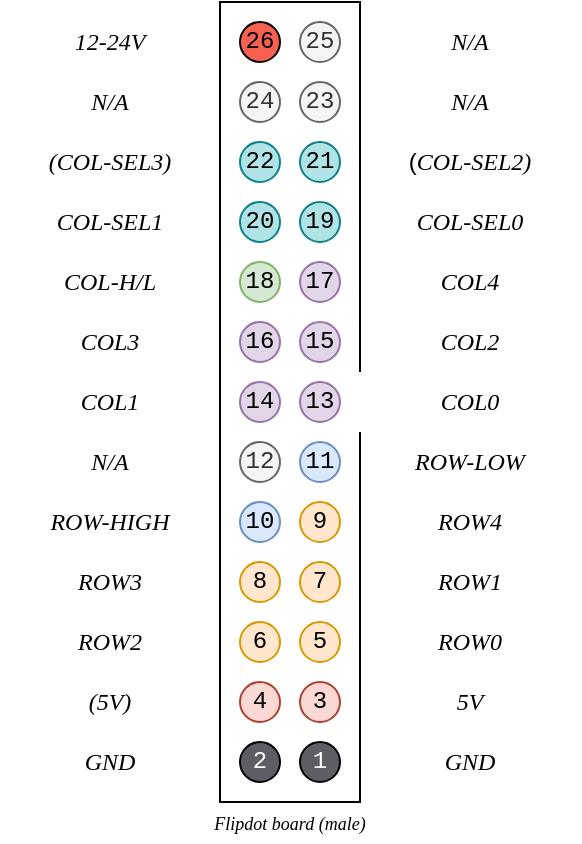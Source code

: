 <mxfile version="26.0.16">
  <diagram name="Page-1" id="HuCBM5EOJyZlMPoAAilj">
    <mxGraphModel dx="478" dy="249" grid="1" gridSize="10" guides="1" tooltips="1" connect="1" arrows="1" fold="1" page="1" pageScale="1" pageWidth="850" pageHeight="1100" math="0" shadow="0">
      <root>
        <mxCell id="0" />
        <mxCell id="1" parent="0" />
        <mxCell id="BwBNxBUWuylmB4F1kNMD-58" value="" style="rounded=0;whiteSpace=wrap;html=1;" vertex="1" parent="1">
          <mxGeometry x="690" y="700" width="70" height="400" as="geometry" />
        </mxCell>
        <mxCell id="BwBNxBUWuylmB4F1kNMD-59" value="26" style="ellipse;whiteSpace=wrap;html=1;aspect=fixed;fillColor=#f66151;fontFamily=Courier New;" vertex="1" parent="1">
          <mxGeometry x="700" y="710" width="20" height="20" as="geometry" />
        </mxCell>
        <mxCell id="BwBNxBUWuylmB4F1kNMD-62" value="&lt;font color=&quot;#ffffff&quot;&gt;1&lt;/font&gt;" style="ellipse;whiteSpace=wrap;html=1;aspect=fixed;fillColor=#5e5c64;strokeColor=#000000;fontFamily=Courier New;" vertex="1" parent="1">
          <mxGeometry x="730" y="1070" width="20" height="20" as="geometry" />
        </mxCell>
        <mxCell id="BwBNxBUWuylmB4F1kNMD-63" value="&lt;i&gt;&lt;font style=&quot;font-size: 9px;&quot; face=&quot;Verdana&quot;&gt;Flipdot board (male)&lt;br&gt;&lt;/font&gt;&lt;/i&gt;" style="text;html=1;strokeColor=none;fillColor=none;align=center;verticalAlign=middle;whiteSpace=wrap;rounded=0;" vertex="1" parent="1">
          <mxGeometry x="670" y="1100" width="110" height="20" as="geometry" />
        </mxCell>
        <mxCell id="BwBNxBUWuylmB4F1kNMD-64" value="24" style="ellipse;whiteSpace=wrap;html=1;aspect=fixed;fontFamily=Courier New;fillColor=#f5f5f5;fontColor=#333333;strokeColor=#666666;" vertex="1" parent="1">
          <mxGeometry x="700" y="740" width="20" height="20" as="geometry" />
        </mxCell>
        <mxCell id="BwBNxBUWuylmB4F1kNMD-65" value="23" style="ellipse;whiteSpace=wrap;html=1;aspect=fixed;fontFamily=Courier New;fillColor=#f5f5f5;fontColor=#333333;strokeColor=#666666;" vertex="1" parent="1">
          <mxGeometry x="730" y="740" width="20" height="20" as="geometry" />
        </mxCell>
        <mxCell id="BwBNxBUWuylmB4F1kNMD-66" value="21" style="ellipse;whiteSpace=wrap;html=1;aspect=fixed;fontFamily=Courier New;fillColor=#b0e3e6;strokeColor=#0e8088;" vertex="1" parent="1">
          <mxGeometry x="730" y="770" width="20" height="20" as="geometry" />
        </mxCell>
        <mxCell id="BwBNxBUWuylmB4F1kNMD-67" value="20" style="ellipse;whiteSpace=wrap;html=1;aspect=fixed;fontFamily=Courier New;fillColor=#b0e3e6;strokeColor=#0e8088;" vertex="1" parent="1">
          <mxGeometry x="700" y="800" width="20" height="20" as="geometry" />
        </mxCell>
        <mxCell id="BwBNxBUWuylmB4F1kNMD-68" value="19" style="ellipse;whiteSpace=wrap;html=1;aspect=fixed;fontFamily=Courier New;fillColor=#b0e3e6;strokeColor=#0e8088;" vertex="1" parent="1">
          <mxGeometry x="730" y="800" width="20" height="20" as="geometry" />
        </mxCell>
        <mxCell id="BwBNxBUWuylmB4F1kNMD-69" value="22" style="ellipse;whiteSpace=wrap;html=1;aspect=fixed;fontFamily=Courier New;fillColor=#b0e3e6;strokeColor=#0e8088;" vertex="1" parent="1">
          <mxGeometry x="700" y="770" width="20" height="20" as="geometry" />
        </mxCell>
        <mxCell id="BwBNxBUWuylmB4F1kNMD-70" value="18" style="ellipse;whiteSpace=wrap;html=1;aspect=fixed;fontFamily=Courier New;fillColor=#d5e8d4;strokeColor=#82b366;" vertex="1" parent="1">
          <mxGeometry x="700" y="830" width="20" height="20" as="geometry" />
        </mxCell>
        <mxCell id="BwBNxBUWuylmB4F1kNMD-71" value="17" style="ellipse;whiteSpace=wrap;html=1;aspect=fixed;fontFamily=Courier New;fillColor=#e1d5e7;strokeColor=#9673a6;" vertex="1" parent="1">
          <mxGeometry x="730" y="830" width="20" height="20" as="geometry" />
        </mxCell>
        <mxCell id="BwBNxBUWuylmB4F1kNMD-72" value="15" style="ellipse;whiteSpace=wrap;html=1;aspect=fixed;fontFamily=Courier New;fillColor=#e1d5e7;strokeColor=#9673a6;" vertex="1" parent="1">
          <mxGeometry x="730" y="860" width="20" height="20" as="geometry" />
        </mxCell>
        <mxCell id="BwBNxBUWuylmB4F1kNMD-73" value="14" style="ellipse;whiteSpace=wrap;html=1;aspect=fixed;fontFamily=Courier New;fillColor=#e1d5e7;strokeColor=#9673a6;" vertex="1" parent="1">
          <mxGeometry x="700" y="890" width="20" height="20" as="geometry" />
        </mxCell>
        <mxCell id="BwBNxBUWuylmB4F1kNMD-74" value="13" style="ellipse;whiteSpace=wrap;html=1;aspect=fixed;fontFamily=Courier New;fillColor=#e1d5e7;strokeColor=#9673a6;" vertex="1" parent="1">
          <mxGeometry x="730" y="890" width="20" height="20" as="geometry" />
        </mxCell>
        <mxCell id="BwBNxBUWuylmB4F1kNMD-75" value="16" style="ellipse;whiteSpace=wrap;html=1;aspect=fixed;fontFamily=Courier New;fillColor=#e1d5e7;strokeColor=#9673a6;" vertex="1" parent="1">
          <mxGeometry x="700" y="860" width="20" height="20" as="geometry" />
        </mxCell>
        <mxCell id="BwBNxBUWuylmB4F1kNMD-76" value="12" style="ellipse;whiteSpace=wrap;html=1;aspect=fixed;fontFamily=Courier New;fillStyle=solid;fillColor=#f5f5f5;fontColor=#333333;strokeColor=#666666;" vertex="1" parent="1">
          <mxGeometry x="700" y="920" width="20" height="20" as="geometry" />
        </mxCell>
        <mxCell id="BwBNxBUWuylmB4F1kNMD-77" value="11" style="ellipse;whiteSpace=wrap;html=1;aspect=fixed;fontFamily=Courier New;fillColor=#dae8fc;strokeColor=#6c8ebf;" vertex="1" parent="1">
          <mxGeometry x="730" y="920" width="20" height="20" as="geometry" />
        </mxCell>
        <mxCell id="BwBNxBUWuylmB4F1kNMD-78" value="9" style="ellipse;whiteSpace=wrap;html=1;aspect=fixed;fontFamily=Courier New;fillColor=#ffe6cc;strokeColor=#d79b00;" vertex="1" parent="1">
          <mxGeometry x="730" y="950" width="20" height="20" as="geometry" />
        </mxCell>
        <mxCell id="BwBNxBUWuylmB4F1kNMD-79" value="8" style="ellipse;whiteSpace=wrap;html=1;aspect=fixed;fontFamily=Courier New;fillColor=#ffe6cc;strokeColor=#d79b00;" vertex="1" parent="1">
          <mxGeometry x="700" y="980" width="20" height="20" as="geometry" />
        </mxCell>
        <mxCell id="BwBNxBUWuylmB4F1kNMD-80" value="7" style="ellipse;whiteSpace=wrap;html=1;aspect=fixed;fontFamily=Courier New;fillColor=#ffe6cc;strokeColor=#d79b00;" vertex="1" parent="1">
          <mxGeometry x="730" y="980" width="20" height="20" as="geometry" />
        </mxCell>
        <mxCell id="BwBNxBUWuylmB4F1kNMD-81" value="10" style="ellipse;whiteSpace=wrap;html=1;aspect=fixed;fontFamily=Courier New;fillColor=#dae8fc;strokeColor=#6c8ebf;" vertex="1" parent="1">
          <mxGeometry x="700" y="950" width="20" height="20" as="geometry" />
        </mxCell>
        <mxCell id="BwBNxBUWuylmB4F1kNMD-82" value="6" style="ellipse;whiteSpace=wrap;html=1;aspect=fixed;fontFamily=Courier New;fillColor=#ffe6cc;strokeColor=#d79b00;" vertex="1" parent="1">
          <mxGeometry x="700" y="1010" width="20" height="20" as="geometry" />
        </mxCell>
        <mxCell id="BwBNxBUWuylmB4F1kNMD-83" value="5" style="ellipse;whiteSpace=wrap;html=1;aspect=fixed;fontFamily=Courier New;fillColor=#ffe6cc;strokeColor=#d79b00;" vertex="1" parent="1">
          <mxGeometry x="730" y="1010" width="20" height="20" as="geometry" />
        </mxCell>
        <mxCell id="BwBNxBUWuylmB4F1kNMD-84" value="3" style="ellipse;whiteSpace=wrap;html=1;aspect=fixed;fontFamily=Courier New;fillColor=#fad9d5;strokeColor=#ae4132;" vertex="1" parent="1">
          <mxGeometry x="730" y="1040" width="20" height="20" as="geometry" />
        </mxCell>
        <mxCell id="BwBNxBUWuylmB4F1kNMD-85" value="4" style="ellipse;whiteSpace=wrap;html=1;aspect=fixed;fontFamily=Courier New;fillColor=#fad9d5;strokeColor=#ae4132;" vertex="1" parent="1">
          <mxGeometry x="700" y="1040" width="20" height="20" as="geometry" />
        </mxCell>
        <mxCell id="BwBNxBUWuylmB4F1kNMD-86" value="" style="endArrow=none;html=1;rounded=0;strokeColor=#ffffff;strokeWidth=2;" edge="1" parent="1">
          <mxGeometry width="50" height="50" relative="1" as="geometry">
            <mxPoint x="760" y="915" as="sourcePoint" />
            <mxPoint x="760" y="885" as="targetPoint" />
          </mxGeometry>
        </mxCell>
        <mxCell id="BwBNxBUWuylmB4F1kNMD-87" value="&lt;font color=&quot;#ffffff&quot;&gt;2&lt;/font&gt;" style="ellipse;whiteSpace=wrap;html=1;aspect=fixed;fillColor=#5e5c64;strokeColor=#000000;fontFamily=Courier New;" vertex="1" parent="1">
          <mxGeometry x="700" y="1070" width="20" height="20" as="geometry" />
        </mxCell>
        <mxCell id="BwBNxBUWuylmB4F1kNMD-88" value="&lt;font face=&quot;Verdana&quot;&gt;&lt;i&gt;12-24V&lt;/i&gt;&lt;/font&gt;" style="text;html=1;strokeColor=none;fillColor=none;align=center;verticalAlign=middle;whiteSpace=wrap;rounded=0;" vertex="1" parent="1">
          <mxGeometry x="580" y="710" width="110" height="20" as="geometry" />
        </mxCell>
        <mxCell id="BwBNxBUWuylmB4F1kNMD-89" value="&lt;font face=&quot;Verdana&quot;&gt;&lt;i&gt;(5V)&lt;/i&gt;&lt;/font&gt;" style="text;html=1;strokeColor=none;fillColor=none;align=center;verticalAlign=middle;whiteSpace=wrap;rounded=0;" vertex="1" parent="1">
          <mxGeometry x="580" y="1040" width="110" height="20" as="geometry" />
        </mxCell>
        <mxCell id="BwBNxBUWuylmB4F1kNMD-90" value="&lt;font face=&quot;Verdana&quot;&gt;&lt;i&gt;GND&lt;/i&gt;&lt;/font&gt;" style="text;html=1;strokeColor=none;fillColor=none;align=center;verticalAlign=middle;whiteSpace=wrap;rounded=0;" vertex="1" parent="1">
          <mxGeometry x="760" y="1070" width="110" height="20" as="geometry" />
        </mxCell>
        <mxCell id="BwBNxBUWuylmB4F1kNMD-91" value="&lt;font face=&quot;Verdana&quot;&gt;&lt;i&gt;ROW0&lt;/i&gt;&lt;/font&gt;" style="text;html=1;strokeColor=none;fillColor=none;align=center;verticalAlign=middle;whiteSpace=wrap;rounded=0;" vertex="1" parent="1">
          <mxGeometry x="760" y="1010" width="110" height="20" as="geometry" />
        </mxCell>
        <mxCell id="BwBNxBUWuylmB4F1kNMD-92" value="&lt;font face=&quot;Verdana&quot;&gt;&lt;i&gt;ROW1&lt;/i&gt;&lt;/font&gt;" style="text;html=1;strokeColor=none;fillColor=none;align=center;verticalAlign=middle;whiteSpace=wrap;rounded=0;" vertex="1" parent="1">
          <mxGeometry x="760" y="980" width="110" height="20" as="geometry" />
        </mxCell>
        <mxCell id="BwBNxBUWuylmB4F1kNMD-93" value="&lt;font face=&quot;Verdana&quot;&gt;&lt;i&gt;ROW-LOW&lt;/i&gt;&lt;/font&gt;" style="text;html=1;strokeColor=none;fillColor=none;align=center;verticalAlign=middle;whiteSpace=wrap;rounded=0;" vertex="1" parent="1">
          <mxGeometry x="760" y="920" width="110" height="20" as="geometry" />
        </mxCell>
        <mxCell id="BwBNxBUWuylmB4F1kNMD-94" value="&lt;font face=&quot;Verdana&quot;&gt;&lt;i&gt;ROW4&lt;/i&gt;&lt;/font&gt;" style="text;html=1;strokeColor=none;fillColor=none;align=center;verticalAlign=middle;whiteSpace=wrap;rounded=0;" vertex="1" parent="1">
          <mxGeometry x="760" y="950" width="110" height="20" as="geometry" />
        </mxCell>
        <mxCell id="BwBNxBUWuylmB4F1kNMD-95" value="&lt;font face=&quot;Verdana&quot;&gt;&lt;i&gt;ROW2&lt;/i&gt;&lt;/font&gt;" style="text;html=1;strokeColor=none;fillColor=none;align=center;verticalAlign=middle;whiteSpace=wrap;rounded=0;" vertex="1" parent="1">
          <mxGeometry x="580" y="1010" width="110" height="20" as="geometry" />
        </mxCell>
        <mxCell id="BwBNxBUWuylmB4F1kNMD-96" value="&lt;font face=&quot;Verdana&quot;&gt;&lt;i&gt;ROW3&lt;/i&gt;&lt;/font&gt;" style="text;html=1;strokeColor=none;fillColor=none;align=center;verticalAlign=middle;whiteSpace=wrap;rounded=0;" vertex="1" parent="1">
          <mxGeometry x="580" y="980" width="110" height="20" as="geometry" />
        </mxCell>
        <mxCell id="BwBNxBUWuylmB4F1kNMD-97" value="&lt;font face=&quot;Verdana&quot;&gt;&lt;i&gt;ROW-HIGH&lt;/i&gt;&lt;/font&gt;" style="text;html=1;strokeColor=none;fillColor=none;align=center;verticalAlign=middle;whiteSpace=wrap;rounded=0;" vertex="1" parent="1">
          <mxGeometry x="580" y="950" width="110" height="20" as="geometry" />
        </mxCell>
        <mxCell id="BwBNxBUWuylmB4F1kNMD-98" value="&lt;font face=&quot;Verdana&quot;&gt;&lt;i&gt;N/A&lt;/i&gt;&lt;/font&gt;" style="text;html=1;strokeColor=none;fillColor=none;align=center;verticalAlign=middle;whiteSpace=wrap;rounded=0;" vertex="1" parent="1">
          <mxGeometry x="580" y="920" width="110" height="20" as="geometry" />
        </mxCell>
        <mxCell id="BwBNxBUWuylmB4F1kNMD-99" value="&lt;font face=&quot;Verdana&quot;&gt;&lt;i&gt;COL0&lt;/i&gt;&lt;/font&gt;" style="text;html=1;strokeColor=none;fillColor=none;align=center;verticalAlign=middle;whiteSpace=wrap;rounded=0;" vertex="1" parent="1">
          <mxGeometry x="760" y="890" width="110" height="20" as="geometry" />
        </mxCell>
        <mxCell id="BwBNxBUWuylmB4F1kNMD-100" value="&lt;font face=&quot;Verdana&quot;&gt;&lt;i&gt;COL2&lt;/i&gt;&lt;/font&gt;" style="text;html=1;strokeColor=none;fillColor=none;align=center;verticalAlign=middle;whiteSpace=wrap;rounded=0;" vertex="1" parent="1">
          <mxGeometry x="760" y="860" width="110" height="20" as="geometry" />
        </mxCell>
        <mxCell id="BwBNxBUWuylmB4F1kNMD-101" value="&lt;font face=&quot;Verdana&quot;&gt;&lt;i&gt;COL4&lt;/i&gt;&lt;/font&gt;" style="text;html=1;strokeColor=none;fillColor=none;align=center;verticalAlign=middle;whiteSpace=wrap;rounded=0;" vertex="1" parent="1">
          <mxGeometry x="760" y="830" width="110" height="20" as="geometry" />
        </mxCell>
        <mxCell id="BwBNxBUWuylmB4F1kNMD-102" value="&lt;font face=&quot;Verdana&quot;&gt;&lt;i&gt;COL-SEL0&lt;/i&gt;&lt;/font&gt;" style="text;html=1;strokeColor=none;fillColor=none;align=center;verticalAlign=middle;whiteSpace=wrap;rounded=0;" vertex="1" parent="1">
          <mxGeometry x="760" y="800" width="110" height="20" as="geometry" />
        </mxCell>
        <mxCell id="BwBNxBUWuylmB4F1kNMD-103" value="(&lt;font face=&quot;Verdana&quot;&gt;&lt;i&gt;COL-SEL2)&lt;/i&gt;&lt;/font&gt;" style="text;html=1;strokeColor=none;fillColor=none;align=center;verticalAlign=middle;whiteSpace=wrap;rounded=0;" vertex="1" parent="1">
          <mxGeometry x="760" y="770" width="110" height="20" as="geometry" />
        </mxCell>
        <mxCell id="BwBNxBUWuylmB4F1kNMD-104" value="&lt;font face=&quot;Verdana&quot;&gt;&lt;i&gt;N/A&lt;/i&gt;&lt;/font&gt;" style="text;html=1;strokeColor=none;fillColor=none;align=center;verticalAlign=middle;whiteSpace=wrap;rounded=0;" vertex="1" parent="1">
          <mxGeometry x="760" y="740" width="110" height="20" as="geometry" />
        </mxCell>
        <mxCell id="BwBNxBUWuylmB4F1kNMD-106" value="&lt;font face=&quot;Verdana&quot;&gt;&lt;i&gt;COL-H/L&lt;/i&gt;&lt;/font&gt;" style="text;html=1;strokeColor=none;fillColor=none;align=center;verticalAlign=middle;whiteSpace=wrap;rounded=0;" vertex="1" parent="1">
          <mxGeometry x="580" y="830" width="110" height="20" as="geometry" />
        </mxCell>
        <mxCell id="BwBNxBUWuylmB4F1kNMD-107" value="&lt;font face=&quot;Verdana&quot;&gt;&lt;i&gt;COL3&lt;/i&gt;&lt;/font&gt;" style="text;html=1;strokeColor=none;fillColor=none;align=center;verticalAlign=middle;whiteSpace=wrap;rounded=0;" vertex="1" parent="1">
          <mxGeometry x="580" y="860" width="110" height="20" as="geometry" />
        </mxCell>
        <mxCell id="BwBNxBUWuylmB4F1kNMD-108" value="&lt;font face=&quot;Verdana&quot;&gt;&lt;i&gt;COL1&lt;/i&gt;&lt;/font&gt;" style="text;html=1;strokeColor=none;fillColor=none;align=center;verticalAlign=middle;whiteSpace=wrap;rounded=0;" vertex="1" parent="1">
          <mxGeometry x="580" y="890" width="110" height="20" as="geometry" />
        </mxCell>
        <mxCell id="BwBNxBUWuylmB4F1kNMD-109" value="&lt;font face=&quot;Verdana&quot;&gt;&lt;i&gt;N/A&lt;/i&gt;&lt;/font&gt;" style="text;html=1;strokeColor=none;fillColor=none;align=center;verticalAlign=middle;whiteSpace=wrap;rounded=0;" vertex="1" parent="1">
          <mxGeometry x="580" y="740" width="110" height="20" as="geometry" />
        </mxCell>
        <mxCell id="BwBNxBUWuylmB4F1kNMD-110" value="&lt;font face=&quot;Verdana&quot;&gt;&lt;i&gt;(COL-SEL3)&lt;/i&gt;&lt;/font&gt;" style="text;html=1;strokeColor=none;fillColor=none;align=center;verticalAlign=middle;whiteSpace=wrap;rounded=0;" vertex="1" parent="1">
          <mxGeometry x="580" y="770" width="110" height="20" as="geometry" />
        </mxCell>
        <mxCell id="BwBNxBUWuylmB4F1kNMD-111" value="&lt;font face=&quot;Verdana&quot;&gt;&lt;i&gt;COL-SEL1&lt;/i&gt;&lt;/font&gt;" style="text;html=1;strokeColor=none;fillColor=none;align=center;verticalAlign=middle;whiteSpace=wrap;rounded=0;" vertex="1" parent="1">
          <mxGeometry x="580" y="800" width="110" height="20" as="geometry" />
        </mxCell>
        <mxCell id="BwBNxBUWuylmB4F1kNMD-115" value="&lt;font face=&quot;Verdana&quot;&gt;&lt;i&gt;GND&lt;/i&gt;&lt;/font&gt;" style="text;html=1;strokeColor=none;fillColor=none;align=center;verticalAlign=middle;whiteSpace=wrap;rounded=0;" vertex="1" parent="1">
          <mxGeometry x="580" y="1070" width="110" height="20" as="geometry" />
        </mxCell>
        <mxCell id="BwBNxBUWuylmB4F1kNMD-117" value="&lt;font face=&quot;Verdana&quot;&gt;&lt;i&gt;5V&lt;/i&gt;&lt;/font&gt;" style="text;html=1;strokeColor=none;fillColor=none;align=center;verticalAlign=middle;whiteSpace=wrap;rounded=0;" vertex="1" parent="1">
          <mxGeometry x="760" y="1040" width="110" height="20" as="geometry" />
        </mxCell>
        <mxCell id="BwBNxBUWuylmB4F1kNMD-118" value="25" style="ellipse;whiteSpace=wrap;html=1;aspect=fixed;fontFamily=Courier New;fillColor=#f5f5f5;fontColor=#333333;strokeColor=#666666;" vertex="1" parent="1">
          <mxGeometry x="730" y="710" width="20" height="20" as="geometry" />
        </mxCell>
        <mxCell id="BwBNxBUWuylmB4F1kNMD-119" value="&lt;font face=&quot;Verdana&quot;&gt;&lt;i&gt;N/A&lt;/i&gt;&lt;/font&gt;" style="text;html=1;strokeColor=none;fillColor=none;align=center;verticalAlign=middle;whiteSpace=wrap;rounded=0;" vertex="1" parent="1">
          <mxGeometry x="760" y="710" width="110" height="20" as="geometry" />
        </mxCell>
      </root>
    </mxGraphModel>
  </diagram>
</mxfile>
